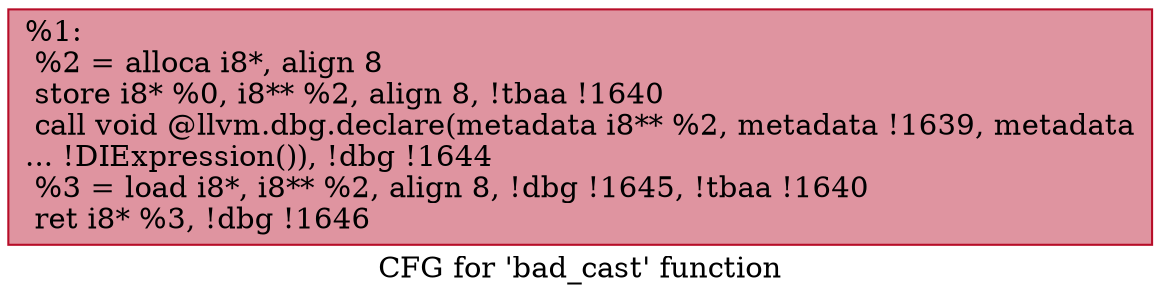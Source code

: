 digraph "CFG for 'bad_cast' function" {
	label="CFG for 'bad_cast' function";

	Node0x1517990 [shape=record,color="#b70d28ff", style=filled, fillcolor="#b70d2870",label="{%1:\l  %2 = alloca i8*, align 8\l  store i8* %0, i8** %2, align 8, !tbaa !1640\l  call void @llvm.dbg.declare(metadata i8** %2, metadata !1639, metadata\l... !DIExpression()), !dbg !1644\l  %3 = load i8*, i8** %2, align 8, !dbg !1645, !tbaa !1640\l  ret i8* %3, !dbg !1646\l}"];
}
